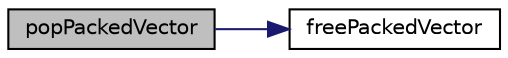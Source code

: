 digraph "popPackedVector"
{
  edge [fontname="Helvetica",fontsize="10",labelfontname="Helvetica",labelfontsize="10"];
  node [fontname="Helvetica",fontsize="10",shape=record];
  rankdir="LR";
  Node1591 [label="popPackedVector",height=0.2,width=0.4,color="black", fillcolor="grey75", style="filled", fontcolor="black"];
  Node1591 -> Node1592 [color="midnightblue",fontsize="10",style="solid",fontname="Helvetica"];
  Node1592 [label="freePackedVector",height=0.2,width=0.4,color="black", fillcolor="white", style="filled",URL="$d9/d18/lp__utils_8c.html#a19ea232289232bc6b2eb39dd6ce0ec32"];
}
